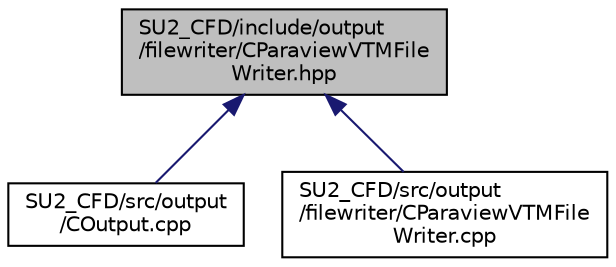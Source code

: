digraph "SU2_CFD/include/output/filewriter/CParaviewVTMFileWriter.hpp"
{
 // LATEX_PDF_SIZE
  edge [fontname="Helvetica",fontsize="10",labelfontname="Helvetica",labelfontsize="10"];
  node [fontname="Helvetica",fontsize="10",shape=record];
  Node1 [label="SU2_CFD/include/output\l/filewriter/CParaviewVTMFile\lWriter.hpp",height=0.2,width=0.4,color="black", fillcolor="grey75", style="filled", fontcolor="black",tooltip="Headers fo paraview binary file writer class."];
  Node1 -> Node2 [dir="back",color="midnightblue",fontsize="10",style="solid",fontname="Helvetica"];
  Node2 [label="SU2_CFD/src/output\l/COutput.cpp",height=0.2,width=0.4,color="black", fillcolor="white", style="filled",URL="$COutput_8cpp.html",tooltip="Main subroutines for output solver information."];
  Node1 -> Node3 [dir="back",color="midnightblue",fontsize="10",style="solid",fontname="Helvetica"];
  Node3 [label="SU2_CFD/src/output\l/filewriter/CParaviewVTMFile\lWriter.cpp",height=0.2,width=0.4,color="black", fillcolor="white", style="filled",URL="$CParaviewVTMFileWriter_8cpp.html",tooltip="Filewriter class for Paraview binary format."];
}
